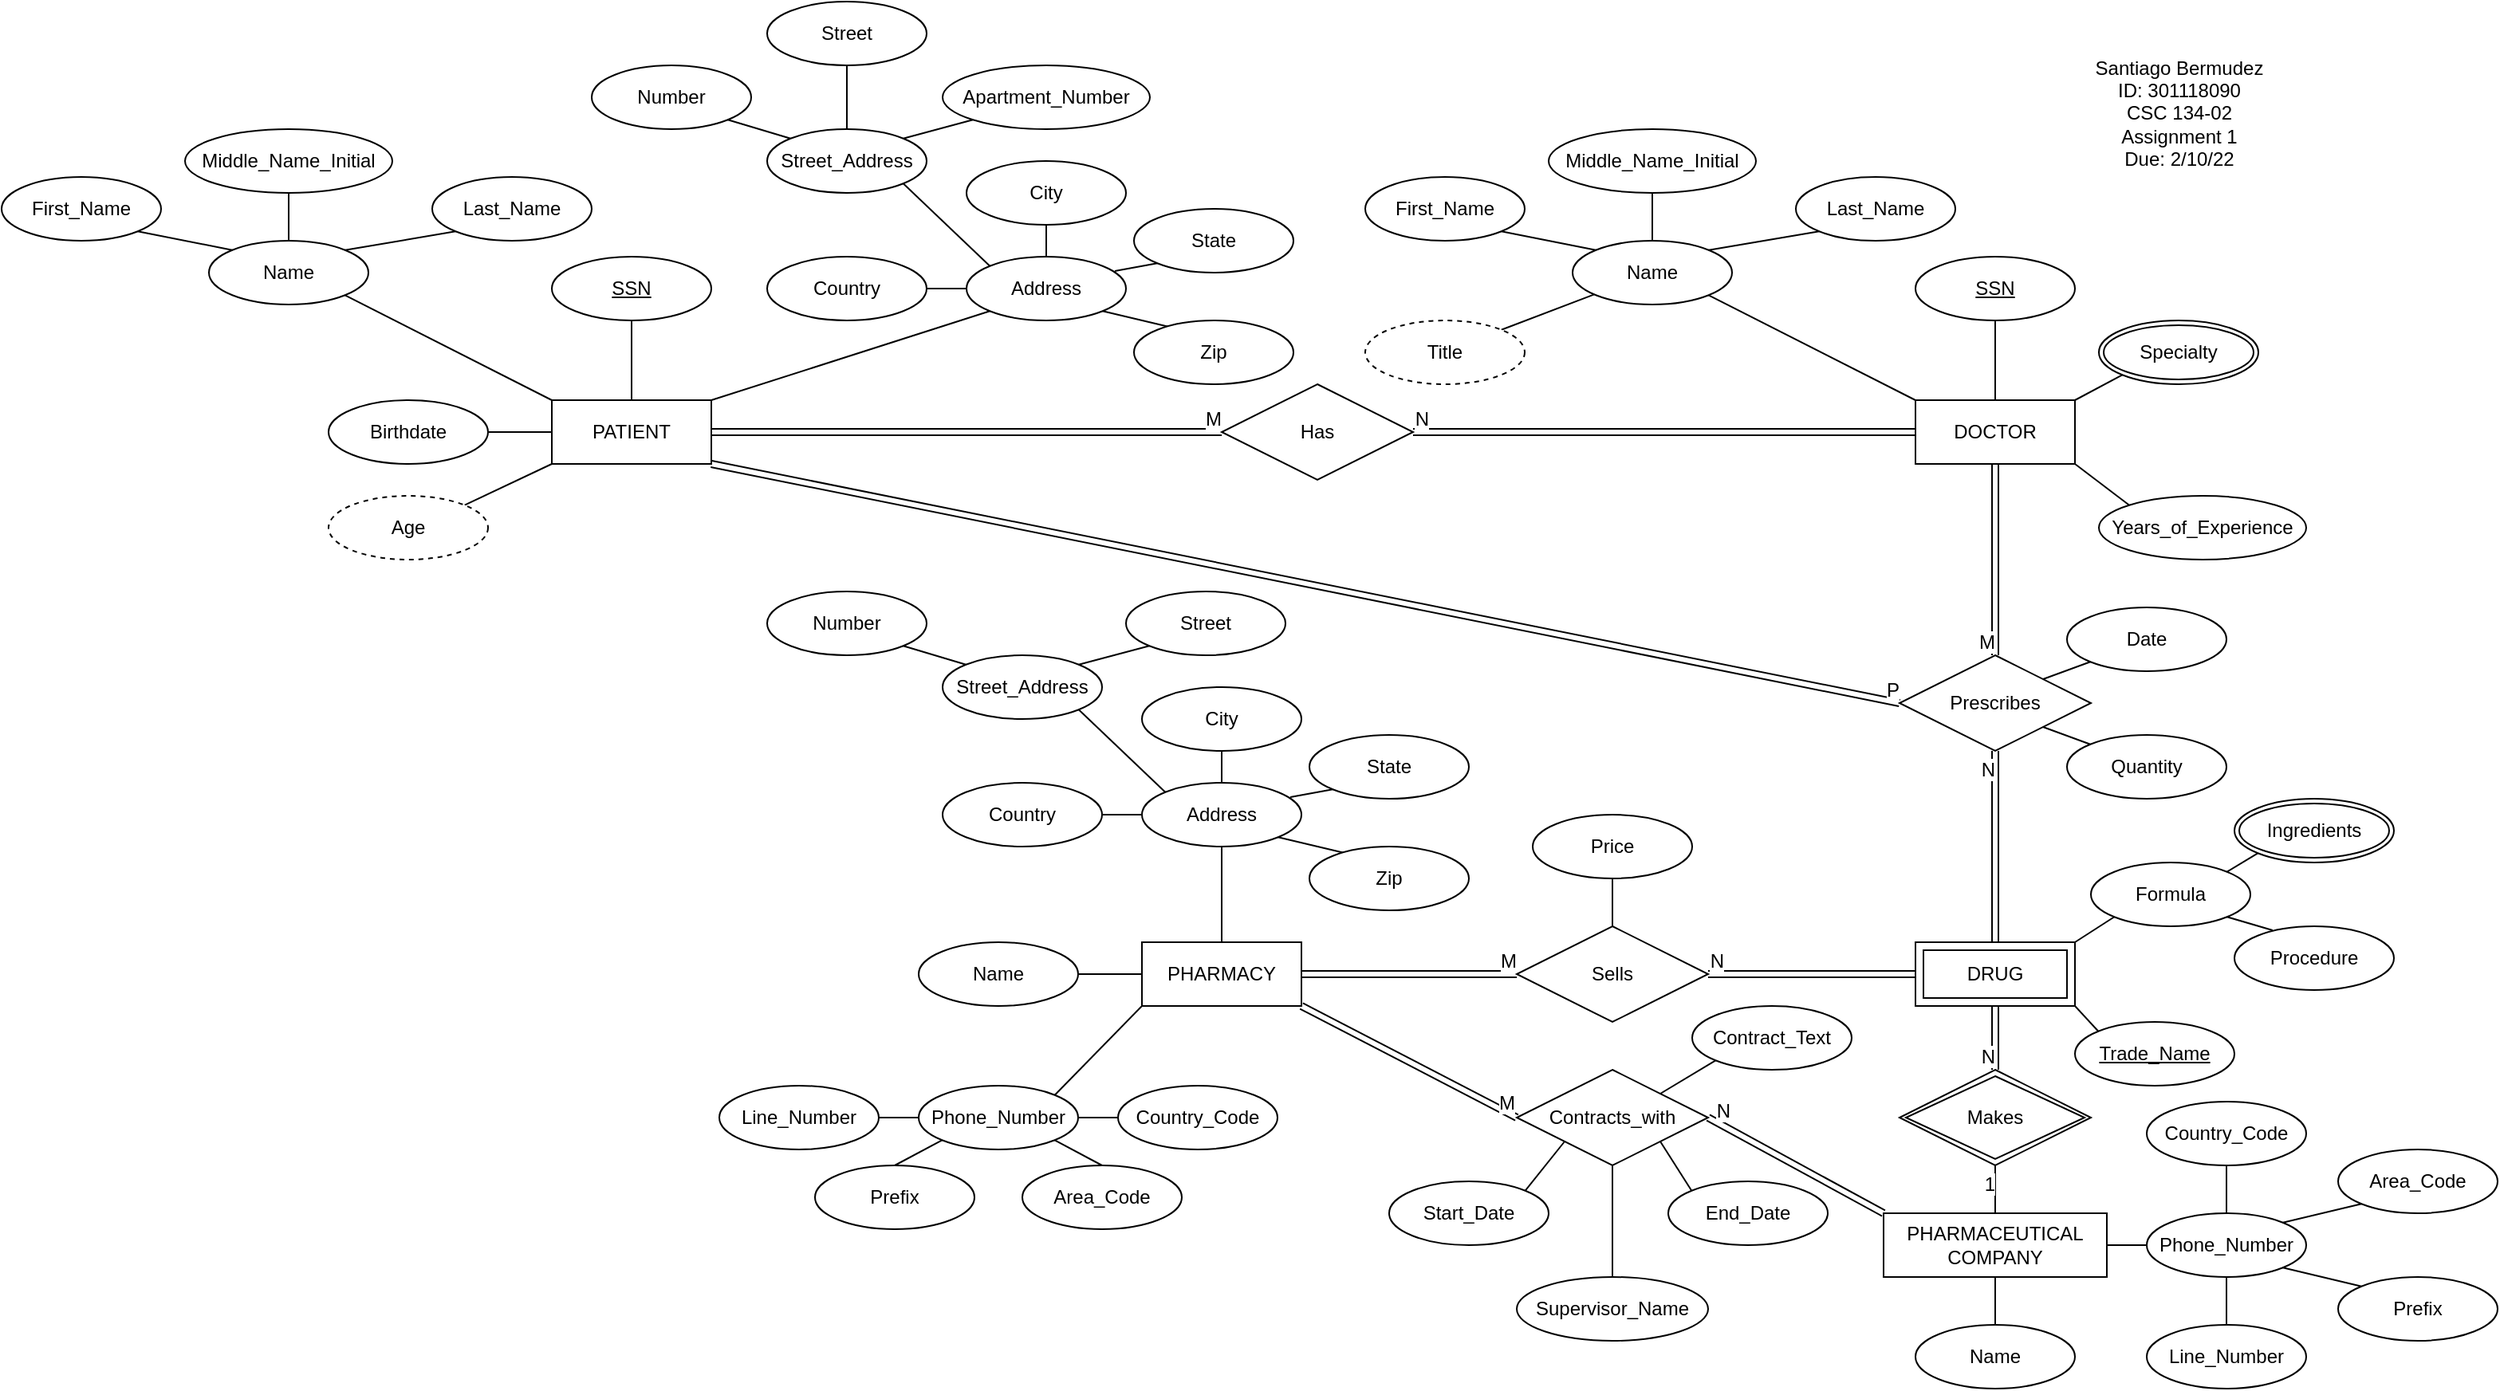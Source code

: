 <mxfile version="16.0.0" type="device"><diagram id="R2lEEEUBdFMjLlhIrx00" name="Page-1"><mxGraphModel dx="579" dy="321" grid="1" gridSize="10" guides="1" tooltips="1" connect="1" arrows="1" fold="1" page="1" pageScale="1" pageWidth="850" pageHeight="1100" math="0" shadow="0" extFonts="Permanent Marker^https://fonts.googleapis.com/css?family=Permanent+Marker"><root><mxCell id="0"/><mxCell id="1" parent="0"/><mxCell id="sitbfBD36oVrjgOF7qct-1" value="PATIENT" style="whiteSpace=wrap;html=1;align=center;" vertex="1" parent="1"><mxGeometry x="400" y="340" width="100" height="40" as="geometry"/></mxCell><mxCell id="sitbfBD36oVrjgOF7qct-33" style="edgeStyle=none;rounded=0;orthogonalLoop=1;jettySize=auto;html=1;exitX=0.5;exitY=1;exitDx=0;exitDy=0;entryX=0.5;entryY=0;entryDx=0;entryDy=0;endArrow=none;endFill=0;" edge="1" parent="1" source="sitbfBD36oVrjgOF7qct-2" target="sitbfBD36oVrjgOF7qct-1"><mxGeometry relative="1" as="geometry"/></mxCell><mxCell id="sitbfBD36oVrjgOF7qct-2" value="&lt;u&gt;SSN&lt;/u&gt;" style="ellipse;whiteSpace=wrap;html=1;align=center;" vertex="1" parent="1"><mxGeometry x="400" y="250" width="100" height="40" as="geometry"/></mxCell><mxCell id="sitbfBD36oVrjgOF7qct-34" style="edgeStyle=none;rounded=0;orthogonalLoop=1;jettySize=auto;html=1;exitX=1;exitY=1;exitDx=0;exitDy=0;entryX=0;entryY=0;entryDx=0;entryDy=0;endArrow=none;endFill=0;" edge="1" parent="1" source="sitbfBD36oVrjgOF7qct-3" target="sitbfBD36oVrjgOF7qct-1"><mxGeometry relative="1" as="geometry"/></mxCell><mxCell id="sitbfBD36oVrjgOF7qct-3" value="Name" style="ellipse;whiteSpace=wrap;html=1;align=center;labelBackgroundColor=#ffffff;" vertex="1" parent="1"><mxGeometry x="185" y="240" width="100" height="40" as="geometry"/></mxCell><mxCell id="sitbfBD36oVrjgOF7qct-12" style="rounded=0;orthogonalLoop=1;jettySize=auto;html=1;exitX=1;exitY=1;exitDx=0;exitDy=0;entryX=0;entryY=0;entryDx=0;entryDy=0;endArrow=none;endFill=0;" edge="1" parent="1" source="sitbfBD36oVrjgOF7qct-4" target="sitbfBD36oVrjgOF7qct-3"><mxGeometry relative="1" as="geometry"/></mxCell><mxCell id="sitbfBD36oVrjgOF7qct-4" value="First_Name" style="ellipse;whiteSpace=wrap;html=1;align=center;labelBackgroundColor=#ffffff;" vertex="1" parent="1"><mxGeometry x="55" y="200" width="100" height="40" as="geometry"/></mxCell><mxCell id="sitbfBD36oVrjgOF7qct-13" style="edgeStyle=none;rounded=0;orthogonalLoop=1;jettySize=auto;html=1;exitX=0.5;exitY=1;exitDx=0;exitDy=0;entryX=0.5;entryY=0;entryDx=0;entryDy=0;endArrow=none;endFill=0;" edge="1" parent="1" source="sitbfBD36oVrjgOF7qct-5" target="sitbfBD36oVrjgOF7qct-3"><mxGeometry relative="1" as="geometry"/></mxCell><mxCell id="sitbfBD36oVrjgOF7qct-5" value="Middle_Name_Initial" style="ellipse;whiteSpace=wrap;html=1;align=center;labelBackgroundColor=#ffffff;" vertex="1" parent="1"><mxGeometry x="170" y="170" width="130" height="40" as="geometry"/></mxCell><mxCell id="sitbfBD36oVrjgOF7qct-14" style="edgeStyle=none;rounded=0;orthogonalLoop=1;jettySize=auto;html=1;exitX=0;exitY=1;exitDx=0;exitDy=0;entryX=1;entryY=0;entryDx=0;entryDy=0;endArrow=none;endFill=0;" edge="1" parent="1" source="sitbfBD36oVrjgOF7qct-8" target="sitbfBD36oVrjgOF7qct-3"><mxGeometry relative="1" as="geometry"/></mxCell><mxCell id="sitbfBD36oVrjgOF7qct-8" value="Last_Name" style="ellipse;whiteSpace=wrap;html=1;align=center;labelBackgroundColor=#ffffff;" vertex="1" parent="1"><mxGeometry x="325" y="200" width="100" height="40" as="geometry"/></mxCell><mxCell id="sitbfBD36oVrjgOF7qct-28" style="edgeStyle=none;rounded=0;orthogonalLoop=1;jettySize=auto;html=1;exitX=1;exitY=1;exitDx=0;exitDy=0;entryX=0.22;entryY=0.1;entryDx=0;entryDy=0;entryPerimeter=0;endArrow=none;endFill=0;" edge="1" parent="1" source="sitbfBD36oVrjgOF7qct-9" target="sitbfBD36oVrjgOF7qct-17"><mxGeometry relative="1" as="geometry"/></mxCell><mxCell id="sitbfBD36oVrjgOF7qct-32" style="edgeStyle=none;rounded=0;orthogonalLoop=1;jettySize=auto;html=1;exitX=0;exitY=1;exitDx=0;exitDy=0;entryX=1;entryY=0;entryDx=0;entryDy=0;endArrow=none;endFill=0;" edge="1" parent="1" source="sitbfBD36oVrjgOF7qct-9" target="sitbfBD36oVrjgOF7qct-1"><mxGeometry relative="1" as="geometry"/></mxCell><mxCell id="sitbfBD36oVrjgOF7qct-9" value="Address" style="ellipse;whiteSpace=wrap;html=1;align=center;labelBackgroundColor=#ffffff;" vertex="1" parent="1"><mxGeometry x="660" y="250" width="100" height="40" as="geometry"/></mxCell><mxCell id="sitbfBD36oVrjgOF7qct-25" style="edgeStyle=none;rounded=0;orthogonalLoop=1;jettySize=auto;html=1;exitX=1;exitY=1;exitDx=0;exitDy=0;entryX=0;entryY=0;entryDx=0;entryDy=0;endArrow=none;endFill=0;" edge="1" parent="1" source="sitbfBD36oVrjgOF7qct-10" target="sitbfBD36oVrjgOF7qct-9"><mxGeometry relative="1" as="geometry"/></mxCell><mxCell id="sitbfBD36oVrjgOF7qct-10" value="Street_Address" style="ellipse;whiteSpace=wrap;html=1;align=center;labelBackgroundColor=#ffffff;" vertex="1" parent="1"><mxGeometry x="535" y="170" width="100" height="40" as="geometry"/></mxCell><mxCell id="sitbfBD36oVrjgOF7qct-26" style="edgeStyle=none;rounded=0;orthogonalLoop=1;jettySize=auto;html=1;exitX=0.5;exitY=1;exitDx=0;exitDy=0;entryX=0.5;entryY=0;entryDx=0;entryDy=0;endArrow=none;endFill=0;" edge="1" parent="1" source="sitbfBD36oVrjgOF7qct-15" target="sitbfBD36oVrjgOF7qct-9"><mxGeometry relative="1" as="geometry"/></mxCell><mxCell id="sitbfBD36oVrjgOF7qct-15" value="City" style="ellipse;whiteSpace=wrap;html=1;align=center;labelBackgroundColor=#ffffff;" vertex="1" parent="1"><mxGeometry x="660" y="190" width="100" height="40" as="geometry"/></mxCell><mxCell id="sitbfBD36oVrjgOF7qct-27" style="edgeStyle=none;rounded=0;orthogonalLoop=1;jettySize=auto;html=1;exitX=0;exitY=1;exitDx=0;exitDy=0;entryX=0.93;entryY=0.225;entryDx=0;entryDy=0;entryPerimeter=0;endArrow=none;endFill=0;" edge="1" parent="1" source="sitbfBD36oVrjgOF7qct-16" target="sitbfBD36oVrjgOF7qct-9"><mxGeometry relative="1" as="geometry"/></mxCell><mxCell id="sitbfBD36oVrjgOF7qct-16" value="State" style="ellipse;whiteSpace=wrap;html=1;align=center;labelBackgroundColor=#ffffff;" vertex="1" parent="1"><mxGeometry x="765" y="220" width="100" height="40" as="geometry"/></mxCell><mxCell id="sitbfBD36oVrjgOF7qct-17" value="Zip" style="ellipse;whiteSpace=wrap;html=1;align=center;labelBackgroundColor=#ffffff;" vertex="1" parent="1"><mxGeometry x="765" y="290" width="100" height="40" as="geometry"/></mxCell><mxCell id="sitbfBD36oVrjgOF7qct-29" style="edgeStyle=none;rounded=0;orthogonalLoop=1;jettySize=auto;html=1;exitX=1;exitY=0.5;exitDx=0;exitDy=0;entryX=0;entryY=0.5;entryDx=0;entryDy=0;endArrow=none;endFill=0;" edge="1" parent="1" source="sitbfBD36oVrjgOF7qct-18" target="sitbfBD36oVrjgOF7qct-9"><mxGeometry relative="1" as="geometry"/></mxCell><mxCell id="sitbfBD36oVrjgOF7qct-18" value="Country" style="ellipse;whiteSpace=wrap;html=1;align=center;labelBackgroundColor=#ffffff;" vertex="1" parent="1"><mxGeometry x="535" y="250" width="100" height="40" as="geometry"/></mxCell><mxCell id="sitbfBD36oVrjgOF7qct-23" style="edgeStyle=none;rounded=0;orthogonalLoop=1;jettySize=auto;html=1;exitX=1;exitY=1;exitDx=0;exitDy=0;entryX=0;entryY=0;entryDx=0;entryDy=0;endArrow=none;endFill=0;" edge="1" parent="1" source="sitbfBD36oVrjgOF7qct-19" target="sitbfBD36oVrjgOF7qct-10"><mxGeometry relative="1" as="geometry"/></mxCell><mxCell id="sitbfBD36oVrjgOF7qct-19" value="Number" style="ellipse;whiteSpace=wrap;html=1;align=center;labelBackgroundColor=#ffffff;" vertex="1" parent="1"><mxGeometry x="425" y="130" width="100" height="40" as="geometry"/></mxCell><mxCell id="sitbfBD36oVrjgOF7qct-22" style="edgeStyle=none;rounded=0;orthogonalLoop=1;jettySize=auto;html=1;exitX=0.5;exitY=1;exitDx=0;exitDy=0;entryX=0.5;entryY=0;entryDx=0;entryDy=0;endArrow=none;endFill=0;" edge="1" parent="1" source="sitbfBD36oVrjgOF7qct-20" target="sitbfBD36oVrjgOF7qct-10"><mxGeometry relative="1" as="geometry"/></mxCell><mxCell id="sitbfBD36oVrjgOF7qct-20" value="Street" style="ellipse;whiteSpace=wrap;html=1;align=center;labelBackgroundColor=#ffffff;" vertex="1" parent="1"><mxGeometry x="535" y="90" width="100" height="40" as="geometry"/></mxCell><mxCell id="sitbfBD36oVrjgOF7qct-24" style="edgeStyle=none;rounded=0;orthogonalLoop=1;jettySize=auto;html=1;exitX=0;exitY=1;exitDx=0;exitDy=0;entryX=1;entryY=0;entryDx=0;entryDy=0;endArrow=none;endFill=0;" edge="1" parent="1" source="sitbfBD36oVrjgOF7qct-21" target="sitbfBD36oVrjgOF7qct-10"><mxGeometry relative="1" as="geometry"/></mxCell><mxCell id="sitbfBD36oVrjgOF7qct-21" value="Apartment_Number" style="ellipse;whiteSpace=wrap;html=1;align=center;labelBackgroundColor=#ffffff;" vertex="1" parent="1"><mxGeometry x="645" y="130" width="130" height="40" as="geometry"/></mxCell><mxCell id="sitbfBD36oVrjgOF7qct-35" style="edgeStyle=none;rounded=0;orthogonalLoop=1;jettySize=auto;html=1;exitX=1;exitY=0.5;exitDx=0;exitDy=0;entryX=0;entryY=0.5;entryDx=0;entryDy=0;endArrow=none;endFill=0;" edge="1" parent="1" source="sitbfBD36oVrjgOF7qct-30" target="sitbfBD36oVrjgOF7qct-1"><mxGeometry relative="1" as="geometry"/></mxCell><mxCell id="sitbfBD36oVrjgOF7qct-30" value="Birthdate" style="ellipse;whiteSpace=wrap;html=1;align=center;labelBackgroundColor=#ffffff;" vertex="1" parent="1"><mxGeometry x="260" y="340" width="100" height="40" as="geometry"/></mxCell><mxCell id="sitbfBD36oVrjgOF7qct-36" style="edgeStyle=none;rounded=0;orthogonalLoop=1;jettySize=auto;html=1;exitX=1;exitY=0;exitDx=0;exitDy=0;entryX=0;entryY=1;entryDx=0;entryDy=0;endArrow=none;endFill=0;" edge="1" parent="1" source="sitbfBD36oVrjgOF7qct-31" target="sitbfBD36oVrjgOF7qct-1"><mxGeometry relative="1" as="geometry"/></mxCell><mxCell id="sitbfBD36oVrjgOF7qct-31" value="Age" style="ellipse;whiteSpace=wrap;html=1;align=center;dashed=1;labelBackgroundColor=#ffffff;" vertex="1" parent="1"><mxGeometry x="260" y="400" width="100" height="40" as="geometry"/></mxCell><mxCell id="sitbfBD36oVrjgOF7qct-163" style="edgeStyle=none;rounded=0;orthogonalLoop=1;jettySize=auto;html=1;exitX=1;exitY=1;exitDx=0;exitDy=0;entryX=0;entryY=0;entryDx=0;entryDy=0;endArrow=none;endFill=0;" edge="1" parent="1" source="sitbfBD36oVrjgOF7qct-47" target="sitbfBD36oVrjgOF7qct-67"><mxGeometry relative="1" as="geometry"/></mxCell><mxCell id="sitbfBD36oVrjgOF7qct-47" value="DOCTOR" style="whiteSpace=wrap;html=1;align=center;" vertex="1" parent="1"><mxGeometry x="1255" y="340" width="100" height="40" as="geometry"/></mxCell><mxCell id="sitbfBD36oVrjgOF7qct-48" style="edgeStyle=none;rounded=0;orthogonalLoop=1;jettySize=auto;html=1;exitX=0.5;exitY=1;exitDx=0;exitDy=0;entryX=0.5;entryY=0;entryDx=0;entryDy=0;endArrow=none;endFill=0;" edge="1" parent="1" source="sitbfBD36oVrjgOF7qct-49" target="sitbfBD36oVrjgOF7qct-47"><mxGeometry relative="1" as="geometry"/></mxCell><mxCell id="sitbfBD36oVrjgOF7qct-49" value="&lt;u&gt;SSN&lt;/u&gt;" style="ellipse;whiteSpace=wrap;html=1;align=center;" vertex="1" parent="1"><mxGeometry x="1255" y="250" width="100" height="40" as="geometry"/></mxCell><mxCell id="sitbfBD36oVrjgOF7qct-50" style="edgeStyle=none;rounded=0;orthogonalLoop=1;jettySize=auto;html=1;exitX=1;exitY=1;exitDx=0;exitDy=0;entryX=0;entryY=0;entryDx=0;entryDy=0;endArrow=none;endFill=0;" edge="1" parent="1" source="sitbfBD36oVrjgOF7qct-51" target="sitbfBD36oVrjgOF7qct-47"><mxGeometry relative="1" as="geometry"/></mxCell><mxCell id="sitbfBD36oVrjgOF7qct-51" value="Name" style="ellipse;whiteSpace=wrap;html=1;align=center;labelBackgroundColor=#ffffff;" vertex="1" parent="1"><mxGeometry x="1040" y="240" width="100" height="40" as="geometry"/></mxCell><mxCell id="sitbfBD36oVrjgOF7qct-52" style="rounded=0;orthogonalLoop=1;jettySize=auto;html=1;exitX=1;exitY=1;exitDx=0;exitDy=0;entryX=0;entryY=0;entryDx=0;entryDy=0;endArrow=none;endFill=0;" edge="1" parent="1" source="sitbfBD36oVrjgOF7qct-53" target="sitbfBD36oVrjgOF7qct-51"><mxGeometry relative="1" as="geometry"/></mxCell><mxCell id="sitbfBD36oVrjgOF7qct-53" value="First_Name" style="ellipse;whiteSpace=wrap;html=1;align=center;labelBackgroundColor=#ffffff;" vertex="1" parent="1"><mxGeometry x="910" y="200" width="100" height="40" as="geometry"/></mxCell><mxCell id="sitbfBD36oVrjgOF7qct-54" style="edgeStyle=none;rounded=0;orthogonalLoop=1;jettySize=auto;html=1;exitX=0.5;exitY=1;exitDx=0;exitDy=0;entryX=0.5;entryY=0;entryDx=0;entryDy=0;endArrow=none;endFill=0;" edge="1" parent="1" source="sitbfBD36oVrjgOF7qct-55" target="sitbfBD36oVrjgOF7qct-51"><mxGeometry relative="1" as="geometry"/></mxCell><mxCell id="sitbfBD36oVrjgOF7qct-55" value="Middle_Name_Initial" style="ellipse;whiteSpace=wrap;html=1;align=center;labelBackgroundColor=#ffffff;" vertex="1" parent="1"><mxGeometry x="1025" y="170" width="130" height="40" as="geometry"/></mxCell><mxCell id="sitbfBD36oVrjgOF7qct-56" style="edgeStyle=none;rounded=0;orthogonalLoop=1;jettySize=auto;html=1;exitX=0;exitY=1;exitDx=0;exitDy=0;entryX=1;entryY=0;entryDx=0;entryDy=0;endArrow=none;endFill=0;" edge="1" parent="1" source="sitbfBD36oVrjgOF7qct-57" target="sitbfBD36oVrjgOF7qct-51"><mxGeometry relative="1" as="geometry"/></mxCell><mxCell id="sitbfBD36oVrjgOF7qct-57" value="Last_Name" style="ellipse;whiteSpace=wrap;html=1;align=center;labelBackgroundColor=#ffffff;" vertex="1" parent="1"><mxGeometry x="1180" y="200" width="100" height="40" as="geometry"/></mxCell><mxCell id="sitbfBD36oVrjgOF7qct-64" style="edgeStyle=none;rounded=0;orthogonalLoop=1;jettySize=auto;html=1;exitX=1;exitY=0;exitDx=0;exitDy=0;endArrow=none;endFill=0;" edge="1" parent="1" source="sitbfBD36oVrjgOF7qct-62" target="sitbfBD36oVrjgOF7qct-51"><mxGeometry relative="1" as="geometry"/></mxCell><mxCell id="sitbfBD36oVrjgOF7qct-62" value="Title" style="ellipse;whiteSpace=wrap;html=1;align=center;dashed=1;labelBackgroundColor=#ffffff;" vertex="1" parent="1"><mxGeometry x="910" y="290" width="100" height="40" as="geometry"/></mxCell><mxCell id="sitbfBD36oVrjgOF7qct-67" value="Years_of_Experience" style="ellipse;whiteSpace=wrap;html=1;align=center;labelBackgroundColor=#ffffff;" vertex="1" parent="1"><mxGeometry x="1370" y="400" width="130" height="40" as="geometry"/></mxCell><mxCell id="sitbfBD36oVrjgOF7qct-70" style="edgeStyle=none;rounded=0;orthogonalLoop=1;jettySize=auto;html=1;exitX=0;exitY=1;exitDx=0;exitDy=0;entryX=1;entryY=0;entryDx=0;entryDy=0;endArrow=none;endFill=0;" edge="1" parent="1" source="sitbfBD36oVrjgOF7qct-69" target="sitbfBD36oVrjgOF7qct-47"><mxGeometry relative="1" as="geometry"/></mxCell><mxCell id="sitbfBD36oVrjgOF7qct-69" value="Specialty" style="ellipse;shape=doubleEllipse;margin=3;whiteSpace=wrap;html=1;align=center;labelBackgroundColor=#ffffff;" vertex="1" parent="1"><mxGeometry x="1370" y="290" width="100" height="40" as="geometry"/></mxCell><mxCell id="sitbfBD36oVrjgOF7qct-83" style="edgeStyle=none;rounded=0;orthogonalLoop=1;jettySize=auto;html=1;exitX=1;exitY=0.5;exitDx=0;exitDy=0;entryX=0;entryY=0.5;entryDx=0;entryDy=0;endArrow=none;endFill=0;" edge="1" parent="1" source="sitbfBD36oVrjgOF7qct-71" target="sitbfBD36oVrjgOF7qct-74"><mxGeometry relative="1" as="geometry"/></mxCell><mxCell id="sitbfBD36oVrjgOF7qct-84" style="edgeStyle=none;rounded=0;orthogonalLoop=1;jettySize=auto;html=1;exitX=0.5;exitY=1;exitDx=0;exitDy=0;entryX=0.5;entryY=0;entryDx=0;entryDy=0;endArrow=none;endFill=0;" edge="1" parent="1" source="sitbfBD36oVrjgOF7qct-71" target="sitbfBD36oVrjgOF7qct-73"><mxGeometry relative="1" as="geometry"/></mxCell><mxCell id="sitbfBD36oVrjgOF7qct-71" value="PHARMACEUTICAL COMPANY" style="whiteSpace=wrap;html=1;align=center;labelBackgroundColor=#ffffff;" vertex="1" parent="1"><mxGeometry x="1235" y="850" width="140" height="40" as="geometry"/></mxCell><mxCell id="sitbfBD36oVrjgOF7qct-73" value="Name" style="ellipse;whiteSpace=wrap;html=1;align=center;labelBackgroundColor=#ffffff;" vertex="1" parent="1"><mxGeometry x="1255" y="920" width="100" height="40" as="geometry"/></mxCell><mxCell id="sitbfBD36oVrjgOF7qct-74" value="Phone_Number" style="ellipse;whiteSpace=wrap;html=1;align=center;labelBackgroundColor=#ffffff;" vertex="1" parent="1"><mxGeometry x="1400" y="850" width="100" height="40" as="geometry"/></mxCell><mxCell id="sitbfBD36oVrjgOF7qct-79" style="edgeStyle=none;rounded=0;orthogonalLoop=1;jettySize=auto;html=1;exitX=0.5;exitY=1;exitDx=0;exitDy=0;entryX=0.5;entryY=0;entryDx=0;entryDy=0;endArrow=none;endFill=0;" edge="1" parent="1" source="sitbfBD36oVrjgOF7qct-75" target="sitbfBD36oVrjgOF7qct-74"><mxGeometry relative="1" as="geometry"/></mxCell><mxCell id="sitbfBD36oVrjgOF7qct-75" value="Country_Code" style="ellipse;whiteSpace=wrap;html=1;align=center;labelBackgroundColor=#ffffff;" vertex="1" parent="1"><mxGeometry x="1400" y="780" width="100" height="40" as="geometry"/></mxCell><mxCell id="sitbfBD36oVrjgOF7qct-80" style="edgeStyle=none;rounded=0;orthogonalLoop=1;jettySize=auto;html=1;exitX=0;exitY=1;exitDx=0;exitDy=0;entryX=1;entryY=0;entryDx=0;entryDy=0;endArrow=none;endFill=0;" edge="1" parent="1" source="sitbfBD36oVrjgOF7qct-76" target="sitbfBD36oVrjgOF7qct-74"><mxGeometry relative="1" as="geometry"/></mxCell><mxCell id="sitbfBD36oVrjgOF7qct-76" value="Area_Code" style="ellipse;whiteSpace=wrap;html=1;align=center;labelBackgroundColor=#ffffff;" vertex="1" parent="1"><mxGeometry x="1520" y="810" width="100" height="40" as="geometry"/></mxCell><mxCell id="sitbfBD36oVrjgOF7qct-81" style="edgeStyle=none;rounded=0;orthogonalLoop=1;jettySize=auto;html=1;exitX=0;exitY=0;exitDx=0;exitDy=0;entryX=1;entryY=1;entryDx=0;entryDy=0;endArrow=none;endFill=0;" edge="1" parent="1" source="sitbfBD36oVrjgOF7qct-77" target="sitbfBD36oVrjgOF7qct-74"><mxGeometry relative="1" as="geometry"/></mxCell><mxCell id="sitbfBD36oVrjgOF7qct-77" value="Prefix" style="ellipse;whiteSpace=wrap;html=1;align=center;labelBackgroundColor=#ffffff;" vertex="1" parent="1"><mxGeometry x="1520" y="890" width="100" height="40" as="geometry"/></mxCell><mxCell id="sitbfBD36oVrjgOF7qct-82" style="edgeStyle=none;rounded=0;orthogonalLoop=1;jettySize=auto;html=1;exitX=0.5;exitY=0;exitDx=0;exitDy=0;entryX=0.5;entryY=1;entryDx=0;entryDy=0;endArrow=none;endFill=0;" edge="1" parent="1" source="sitbfBD36oVrjgOF7qct-78" target="sitbfBD36oVrjgOF7qct-74"><mxGeometry relative="1" as="geometry"/></mxCell><mxCell id="sitbfBD36oVrjgOF7qct-78" value="Line_Number" style="ellipse;whiteSpace=wrap;html=1;align=center;labelBackgroundColor=#ffffff;" vertex="1" parent="1"><mxGeometry x="1400" y="920" width="100" height="40" as="geometry"/></mxCell><mxCell id="sitbfBD36oVrjgOF7qct-86" value="&lt;u&gt;Trade_Name&lt;/u&gt;" style="ellipse;whiteSpace=wrap;html=1;align=center;labelBackgroundColor=#ffffff;" vertex="1" parent="1"><mxGeometry x="1355" y="730" width="100" height="40" as="geometry"/></mxCell><mxCell id="sitbfBD36oVrjgOF7qct-93" style="edgeStyle=none;rounded=0;orthogonalLoop=1;jettySize=auto;html=1;exitX=1;exitY=1;exitDx=0;exitDy=0;entryX=0.239;entryY=0.062;entryDx=0;entryDy=0;entryPerimeter=0;endArrow=none;endFill=0;" edge="1" parent="1" source="sitbfBD36oVrjgOF7qct-87" target="sitbfBD36oVrjgOF7qct-92"><mxGeometry relative="1" as="geometry"/></mxCell><mxCell id="sitbfBD36oVrjgOF7qct-95" style="edgeStyle=none;rounded=0;orthogonalLoop=1;jettySize=auto;html=1;exitX=0;exitY=1;exitDx=0;exitDy=0;entryX=1;entryY=0;entryDx=0;entryDy=0;endArrow=none;endFill=0;" edge="1" parent="1" source="sitbfBD36oVrjgOF7qct-87" target="sitbfBD36oVrjgOF7qct-94"><mxGeometry relative="1" as="geometry"/></mxCell><mxCell id="sitbfBD36oVrjgOF7qct-87" value="Formula" style="ellipse;whiteSpace=wrap;html=1;align=center;labelBackgroundColor=#ffffff;" vertex="1" parent="1"><mxGeometry x="1365" y="630" width="100" height="40" as="geometry"/></mxCell><mxCell id="sitbfBD36oVrjgOF7qct-90" style="edgeStyle=none;rounded=0;orthogonalLoop=1;jettySize=auto;html=1;exitX=0;exitY=1;exitDx=0;exitDy=0;entryX=1;entryY=0;entryDx=0;entryDy=0;endArrow=none;endFill=0;" edge="1" parent="1" source="sitbfBD36oVrjgOF7qct-88" target="sitbfBD36oVrjgOF7qct-87"><mxGeometry relative="1" as="geometry"/></mxCell><mxCell id="sitbfBD36oVrjgOF7qct-88" value="Ingredients" style="ellipse;shape=doubleEllipse;margin=3;whiteSpace=wrap;html=1;align=center;labelBackgroundColor=#ffffff;" vertex="1" parent="1"><mxGeometry x="1455" y="590" width="100" height="40" as="geometry"/></mxCell><mxCell id="sitbfBD36oVrjgOF7qct-92" value="Procedure" style="ellipse;whiteSpace=wrap;html=1;align=center;labelBackgroundColor=#ffffff;" vertex="1" parent="1"><mxGeometry x="1455" y="670" width="100" height="40" as="geometry"/></mxCell><mxCell id="sitbfBD36oVrjgOF7qct-164" style="edgeStyle=none;rounded=0;orthogonalLoop=1;jettySize=auto;html=1;exitX=1;exitY=1;exitDx=0;exitDy=0;entryX=0;entryY=0;entryDx=0;entryDy=0;endArrow=none;endFill=0;" edge="1" parent="1" source="sitbfBD36oVrjgOF7qct-94" target="sitbfBD36oVrjgOF7qct-86"><mxGeometry relative="1" as="geometry"/></mxCell><mxCell id="sitbfBD36oVrjgOF7qct-94" value="DRUG" style="shape=ext;margin=3;double=1;whiteSpace=wrap;html=1;align=center;labelBackgroundColor=#ffffff;" vertex="1" parent="1"><mxGeometry x="1255" y="680" width="100" height="40" as="geometry"/></mxCell><mxCell id="sitbfBD36oVrjgOF7qct-97" value="Makes" style="shape=rhombus;double=1;perimeter=rhombusPerimeter;whiteSpace=wrap;html=1;align=center;labelBackgroundColor=#ffffff;" vertex="1" parent="1"><mxGeometry x="1245" y="760" width="120" height="60" as="geometry"/></mxCell><mxCell id="sitbfBD36oVrjgOF7qct-99" value="" style="shape=link;html=1;rounded=0;endArrow=none;endFill=0;entryX=0.5;entryY=0;entryDx=0;entryDy=0;exitX=0.5;exitY=1;exitDx=0;exitDy=0;" edge="1" parent="1" source="sitbfBD36oVrjgOF7qct-94" target="sitbfBD36oVrjgOF7qct-97"><mxGeometry relative="1" as="geometry"><mxPoint x="1015" y="780" as="sourcePoint"/><mxPoint x="1175" y="780" as="targetPoint"/></mxGeometry></mxCell><mxCell id="sitbfBD36oVrjgOF7qct-100" value="N" style="resizable=0;html=1;align=right;verticalAlign=bottom;labelBackgroundColor=#ffffff;" connectable="0" vertex="1" parent="sitbfBD36oVrjgOF7qct-99"><mxGeometry x="1" relative="1" as="geometry"/></mxCell><mxCell id="sitbfBD36oVrjgOF7qct-103" value="" style="endArrow=none;html=1;rounded=0;entryX=0.5;entryY=1;entryDx=0;entryDy=0;align=left;exitX=0.5;exitY=0;exitDx=0;exitDy=0;verticalAlign=top;" edge="1" parent="1" source="sitbfBD36oVrjgOF7qct-71" target="sitbfBD36oVrjgOF7qct-97"><mxGeometry relative="1" as="geometry"><mxPoint x="1305" y="840" as="sourcePoint"/><mxPoint x="1315" y="840" as="targetPoint"/></mxGeometry></mxCell><mxCell id="sitbfBD36oVrjgOF7qct-104" value="1" style="resizable=0;html=1;align=right;verticalAlign=bottom;labelBackgroundColor=#ffffff;" connectable="0" vertex="1" parent="sitbfBD36oVrjgOF7qct-103"><mxGeometry x="1" relative="1" as="geometry"><mxPoint y="20" as="offset"/></mxGeometry></mxCell><mxCell id="sitbfBD36oVrjgOF7qct-185" style="edgeStyle=none;rounded=0;orthogonalLoop=1;jettySize=auto;html=1;exitX=0;exitY=1;exitDx=0;exitDy=0;entryX=1;entryY=0;entryDx=0;entryDy=0;endArrow=none;endFill=0;" edge="1" parent="1" source="sitbfBD36oVrjgOF7qct-108" target="sitbfBD36oVrjgOF7qct-130"><mxGeometry relative="1" as="geometry"/></mxCell><mxCell id="sitbfBD36oVrjgOF7qct-108" value="PHARMACY" style="whiteSpace=wrap;html=1;align=center;labelBackgroundColor=#ffffff;" vertex="1" parent="1"><mxGeometry x="770" y="680" width="100" height="40" as="geometry"/></mxCell><mxCell id="sitbfBD36oVrjgOF7qct-140" style="edgeStyle=none;rounded=0;orthogonalLoop=1;jettySize=auto;html=1;exitX=1;exitY=0.5;exitDx=0;exitDy=0;entryX=0;entryY=0.5;entryDx=0;entryDy=0;endArrow=none;endFill=0;" edge="1" parent="1" source="sitbfBD36oVrjgOF7qct-109" target="sitbfBD36oVrjgOF7qct-108"><mxGeometry relative="1" as="geometry"/></mxCell><mxCell id="sitbfBD36oVrjgOF7qct-109" value="Name" style="ellipse;whiteSpace=wrap;html=1;align=center;labelBackgroundColor=#ffffff;" vertex="1" parent="1"><mxGeometry x="630" y="680" width="100" height="40" as="geometry"/></mxCell><mxCell id="sitbfBD36oVrjgOF7qct-111" style="edgeStyle=none;rounded=0;orthogonalLoop=1;jettySize=auto;html=1;exitX=1;exitY=1;exitDx=0;exitDy=0;entryX=0.22;entryY=0.1;entryDx=0;entryDy=0;entryPerimeter=0;endArrow=none;endFill=0;" edge="1" parent="1" source="sitbfBD36oVrjgOF7qct-113" target="sitbfBD36oVrjgOF7qct-120"><mxGeometry relative="1" as="geometry"/></mxCell><mxCell id="sitbfBD36oVrjgOF7qct-157" style="edgeStyle=none;rounded=0;orthogonalLoop=1;jettySize=auto;html=1;exitX=0.5;exitY=1;exitDx=0;exitDy=0;endArrow=none;endFill=0;" edge="1" parent="1" source="sitbfBD36oVrjgOF7qct-113" target="sitbfBD36oVrjgOF7qct-108"><mxGeometry relative="1" as="geometry"/></mxCell><mxCell id="sitbfBD36oVrjgOF7qct-113" value="Address" style="ellipse;whiteSpace=wrap;html=1;align=center;labelBackgroundColor=#ffffff;" vertex="1" parent="1"><mxGeometry x="770" y="580" width="100" height="40" as="geometry"/></mxCell><mxCell id="sitbfBD36oVrjgOF7qct-114" style="edgeStyle=none;rounded=0;orthogonalLoop=1;jettySize=auto;html=1;exitX=1;exitY=1;exitDx=0;exitDy=0;entryX=0;entryY=0;entryDx=0;entryDy=0;endArrow=none;endFill=0;" edge="1" parent="1" source="sitbfBD36oVrjgOF7qct-115" target="sitbfBD36oVrjgOF7qct-113"><mxGeometry relative="1" as="geometry"/></mxCell><mxCell id="sitbfBD36oVrjgOF7qct-115" value="Street_Address" style="ellipse;whiteSpace=wrap;html=1;align=center;labelBackgroundColor=#ffffff;" vertex="1" parent="1"><mxGeometry x="645" y="500" width="100" height="40" as="geometry"/></mxCell><mxCell id="sitbfBD36oVrjgOF7qct-116" style="edgeStyle=none;rounded=0;orthogonalLoop=1;jettySize=auto;html=1;exitX=0.5;exitY=1;exitDx=0;exitDy=0;entryX=0.5;entryY=0;entryDx=0;entryDy=0;endArrow=none;endFill=0;" edge="1" parent="1" source="sitbfBD36oVrjgOF7qct-117" target="sitbfBD36oVrjgOF7qct-113"><mxGeometry relative="1" as="geometry"/></mxCell><mxCell id="sitbfBD36oVrjgOF7qct-117" value="City" style="ellipse;whiteSpace=wrap;html=1;align=center;labelBackgroundColor=#ffffff;" vertex="1" parent="1"><mxGeometry x="770" y="520" width="100" height="40" as="geometry"/></mxCell><mxCell id="sitbfBD36oVrjgOF7qct-118" style="edgeStyle=none;rounded=0;orthogonalLoop=1;jettySize=auto;html=1;exitX=0;exitY=1;exitDx=0;exitDy=0;entryX=0.93;entryY=0.225;entryDx=0;entryDy=0;entryPerimeter=0;endArrow=none;endFill=0;" edge="1" parent="1" source="sitbfBD36oVrjgOF7qct-119" target="sitbfBD36oVrjgOF7qct-113"><mxGeometry relative="1" as="geometry"/></mxCell><mxCell id="sitbfBD36oVrjgOF7qct-119" value="State" style="ellipse;whiteSpace=wrap;html=1;align=center;labelBackgroundColor=#ffffff;" vertex="1" parent="1"><mxGeometry x="875" y="550" width="100" height="40" as="geometry"/></mxCell><mxCell id="sitbfBD36oVrjgOF7qct-120" value="Zip" style="ellipse;whiteSpace=wrap;html=1;align=center;labelBackgroundColor=#ffffff;" vertex="1" parent="1"><mxGeometry x="875" y="620" width="100" height="40" as="geometry"/></mxCell><mxCell id="sitbfBD36oVrjgOF7qct-121" style="edgeStyle=none;rounded=0;orthogonalLoop=1;jettySize=auto;html=1;exitX=1;exitY=0.5;exitDx=0;exitDy=0;entryX=0;entryY=0.5;entryDx=0;entryDy=0;endArrow=none;endFill=0;" edge="1" parent="1" source="sitbfBD36oVrjgOF7qct-122" target="sitbfBD36oVrjgOF7qct-113"><mxGeometry relative="1" as="geometry"/></mxCell><mxCell id="sitbfBD36oVrjgOF7qct-122" value="Country" style="ellipse;whiteSpace=wrap;html=1;align=center;labelBackgroundColor=#ffffff;" vertex="1" parent="1"><mxGeometry x="645" y="580" width="100" height="40" as="geometry"/></mxCell><mxCell id="sitbfBD36oVrjgOF7qct-123" style="edgeStyle=none;rounded=0;orthogonalLoop=1;jettySize=auto;html=1;exitX=1;exitY=1;exitDx=0;exitDy=0;entryX=0;entryY=0;entryDx=0;entryDy=0;endArrow=none;endFill=0;" edge="1" parent="1" source="sitbfBD36oVrjgOF7qct-124" target="sitbfBD36oVrjgOF7qct-115"><mxGeometry relative="1" as="geometry"/></mxCell><mxCell id="sitbfBD36oVrjgOF7qct-124" value="Number" style="ellipse;whiteSpace=wrap;html=1;align=center;labelBackgroundColor=#ffffff;" vertex="1" parent="1"><mxGeometry x="535" y="460" width="100" height="40" as="geometry"/></mxCell><mxCell id="sitbfBD36oVrjgOF7qct-129" style="edgeStyle=none;rounded=0;orthogonalLoop=1;jettySize=auto;html=1;exitX=0;exitY=1;exitDx=0;exitDy=0;entryX=1;entryY=0;entryDx=0;entryDy=0;endArrow=none;endFill=0;" edge="1" parent="1" source="sitbfBD36oVrjgOF7qct-126" target="sitbfBD36oVrjgOF7qct-115"><mxGeometry relative="1" as="geometry"/></mxCell><mxCell id="sitbfBD36oVrjgOF7qct-126" value="Street" style="ellipse;whiteSpace=wrap;html=1;align=center;labelBackgroundColor=#ffffff;" vertex="1" parent="1"><mxGeometry x="760" y="460" width="100" height="40" as="geometry"/></mxCell><mxCell id="sitbfBD36oVrjgOF7qct-152" style="edgeStyle=none;rounded=0;orthogonalLoop=1;jettySize=auto;html=1;exitX=1;exitY=1;exitDx=0;exitDy=0;entryX=0.5;entryY=0;entryDx=0;entryDy=0;endArrow=none;endFill=0;" edge="1" parent="1" source="sitbfBD36oVrjgOF7qct-130" target="sitbfBD36oVrjgOF7qct-134"><mxGeometry relative="1" as="geometry"/></mxCell><mxCell id="sitbfBD36oVrjgOF7qct-153" style="edgeStyle=none;rounded=0;orthogonalLoop=1;jettySize=auto;html=1;exitX=0;exitY=1;exitDx=0;exitDy=0;entryX=0.5;entryY=0;entryDx=0;entryDy=0;endArrow=none;endFill=0;" edge="1" parent="1" source="sitbfBD36oVrjgOF7qct-130" target="sitbfBD36oVrjgOF7qct-136"><mxGeometry relative="1" as="geometry"/></mxCell><mxCell id="sitbfBD36oVrjgOF7qct-130" value="Phone_Number" style="ellipse;whiteSpace=wrap;html=1;align=center;labelBackgroundColor=#ffffff;" vertex="1" parent="1"><mxGeometry x="630" y="770" width="100" height="40" as="geometry"/></mxCell><mxCell id="sitbfBD36oVrjgOF7qct-149" style="edgeStyle=none;rounded=0;orthogonalLoop=1;jettySize=auto;html=1;exitX=0;exitY=0.5;exitDx=0;exitDy=0;entryX=1;entryY=0.5;entryDx=0;entryDy=0;endArrow=none;endFill=0;" edge="1" parent="1" source="sitbfBD36oVrjgOF7qct-132" target="sitbfBD36oVrjgOF7qct-130"><mxGeometry relative="1" as="geometry"/></mxCell><mxCell id="sitbfBD36oVrjgOF7qct-132" value="Country_Code" style="ellipse;whiteSpace=wrap;html=1;align=center;labelBackgroundColor=#ffffff;" vertex="1" parent="1"><mxGeometry x="755" y="770" width="100" height="40" as="geometry"/></mxCell><mxCell id="sitbfBD36oVrjgOF7qct-134" value="Area_Code" style="ellipse;whiteSpace=wrap;html=1;align=center;labelBackgroundColor=#ffffff;" vertex="1" parent="1"><mxGeometry x="695" y="820" width="100" height="40" as="geometry"/></mxCell><mxCell id="sitbfBD36oVrjgOF7qct-136" value="Prefix" style="ellipse;whiteSpace=wrap;html=1;align=center;labelBackgroundColor=#ffffff;" vertex="1" parent="1"><mxGeometry x="565" y="820" width="100" height="40" as="geometry"/></mxCell><mxCell id="sitbfBD36oVrjgOF7qct-148" style="edgeStyle=none;rounded=0;orthogonalLoop=1;jettySize=auto;html=1;exitX=1;exitY=0.5;exitDx=0;exitDy=0;entryX=0;entryY=0.5;entryDx=0;entryDy=0;endArrow=none;endFill=0;" edge="1" parent="1" source="sitbfBD36oVrjgOF7qct-138" target="sitbfBD36oVrjgOF7qct-130"><mxGeometry relative="1" as="geometry"/></mxCell><mxCell id="sitbfBD36oVrjgOF7qct-138" value="Line_Number" style="ellipse;whiteSpace=wrap;html=1;align=center;labelBackgroundColor=#ffffff;" vertex="1" parent="1"><mxGeometry x="505" y="770" width="100" height="40" as="geometry"/></mxCell><mxCell id="sitbfBD36oVrjgOF7qct-143" value="Has" style="shape=rhombus;perimeter=rhombusPerimeter;whiteSpace=wrap;html=1;align=center;labelBackgroundColor=#ffffff;" vertex="1" parent="1"><mxGeometry x="820" y="330" width="120" height="60" as="geometry"/></mxCell><mxCell id="sitbfBD36oVrjgOF7qct-144" value="" style="shape=link;html=1;rounded=0;endArrow=none;endFill=0;entryX=1;entryY=0.5;entryDx=0;entryDy=0;exitX=0;exitY=0.5;exitDx=0;exitDy=0;" edge="1" parent="1" source="sitbfBD36oVrjgOF7qct-47" target="sitbfBD36oVrjgOF7qct-143"><mxGeometry relative="1" as="geometry"><mxPoint x="900" y="450" as="sourcePoint"/><mxPoint x="1060" y="450" as="targetPoint"/></mxGeometry></mxCell><mxCell id="sitbfBD36oVrjgOF7qct-145" value="N" style="resizable=0;html=1;align=right;verticalAlign=bottom;labelBackgroundColor=#ffffff;" connectable="0" vertex="1" parent="sitbfBD36oVrjgOF7qct-144"><mxGeometry x="1" relative="1" as="geometry"><mxPoint x="10" as="offset"/></mxGeometry></mxCell><mxCell id="sitbfBD36oVrjgOF7qct-146" value="" style="shape=link;html=1;rounded=0;endArrow=none;endFill=0;exitX=1;exitY=0.5;exitDx=0;exitDy=0;entryX=0;entryY=0.5;entryDx=0;entryDy=0;" edge="1" parent="1" source="sitbfBD36oVrjgOF7qct-1" target="sitbfBD36oVrjgOF7qct-143"><mxGeometry relative="1" as="geometry"><mxPoint x="610" y="430" as="sourcePoint"/><mxPoint x="770" y="430" as="targetPoint"/></mxGeometry></mxCell><mxCell id="sitbfBD36oVrjgOF7qct-147" value="M" style="resizable=0;html=1;align=right;verticalAlign=bottom;labelBackgroundColor=#ffffff;" connectable="0" vertex="1" parent="sitbfBD36oVrjgOF7qct-146"><mxGeometry x="1" relative="1" as="geometry"/></mxCell><mxCell id="sitbfBD36oVrjgOF7qct-158" value="Sells" style="shape=rhombus;perimeter=rhombusPerimeter;whiteSpace=wrap;html=1;align=center;labelBackgroundColor=#ffffff;" vertex="1" parent="1"><mxGeometry x="1005" y="670" width="120" height="60" as="geometry"/></mxCell><mxCell id="sitbfBD36oVrjgOF7qct-159" value="" style="shape=link;html=1;rounded=0;endArrow=none;endFill=0;entryX=1;entryY=0.5;entryDx=0;entryDy=0;exitX=0;exitY=0.5;exitDx=0;exitDy=0;" edge="1" parent="1" source="sitbfBD36oVrjgOF7qct-94" target="sitbfBD36oVrjgOF7qct-158"><mxGeometry relative="1" as="geometry"><mxPoint x="1075" y="750" as="sourcePoint"/><mxPoint x="1235" y="750" as="targetPoint"/></mxGeometry></mxCell><mxCell id="sitbfBD36oVrjgOF7qct-160" value="N" style="resizable=0;html=1;align=right;verticalAlign=bottom;labelBackgroundColor=#ffffff;" connectable="0" vertex="1" parent="sitbfBD36oVrjgOF7qct-159"><mxGeometry x="1" relative="1" as="geometry"><mxPoint x="10" as="offset"/></mxGeometry></mxCell><mxCell id="sitbfBD36oVrjgOF7qct-165" value="Prescribes" style="shape=rhombus;perimeter=rhombusPerimeter;whiteSpace=wrap;html=1;align=center;labelBackgroundColor=#ffffff;" vertex="1" parent="1"><mxGeometry x="1245" y="500" width="120" height="60" as="geometry"/></mxCell><mxCell id="sitbfBD36oVrjgOF7qct-168" value="" style="shape=link;html=1;rounded=0;endArrow=none;endFill=0;entryX=0.5;entryY=1;entryDx=0;entryDy=0;exitX=0.5;exitY=0;exitDx=0;exitDy=0;" edge="1" parent="1" source="sitbfBD36oVrjgOF7qct-94" target="sitbfBD36oVrjgOF7qct-165"><mxGeometry relative="1" as="geometry"><mxPoint x="1140" y="610" as="sourcePoint"/><mxPoint x="1300" y="610" as="targetPoint"/></mxGeometry></mxCell><mxCell id="sitbfBD36oVrjgOF7qct-169" value="N" style="resizable=0;html=1;align=right;verticalAlign=bottom;labelBackgroundColor=#ffffff;" connectable="0" vertex="1" parent="sitbfBD36oVrjgOF7qct-168"><mxGeometry x="1" relative="1" as="geometry"><mxPoint y="20" as="offset"/></mxGeometry></mxCell><mxCell id="sitbfBD36oVrjgOF7qct-175" style="edgeStyle=none;rounded=0;orthogonalLoop=1;jettySize=auto;html=1;exitX=0.5;exitY=1;exitDx=0;exitDy=0;entryX=0.5;entryY=0;entryDx=0;entryDy=0;endArrow=none;endFill=0;" edge="1" parent="1" source="sitbfBD36oVrjgOF7qct-174" target="sitbfBD36oVrjgOF7qct-158"><mxGeometry relative="1" as="geometry"/></mxCell><mxCell id="sitbfBD36oVrjgOF7qct-174" value="Price" style="ellipse;whiteSpace=wrap;html=1;align=center;labelBackgroundColor=#ffffff;" vertex="1" parent="1"><mxGeometry x="1015" y="600" width="100" height="40" as="geometry"/></mxCell><mxCell id="sitbfBD36oVrjgOF7qct-176" value="" style="shape=link;html=1;rounded=0;endArrow=none;endFill=0;exitX=0.5;exitY=1;exitDx=0;exitDy=0;entryX=0.5;entryY=0;entryDx=0;entryDy=0;" edge="1" parent="1" source="sitbfBD36oVrjgOF7qct-47" target="sitbfBD36oVrjgOF7qct-165"><mxGeometry relative="1" as="geometry"><mxPoint x="1040" y="490" as="sourcePoint"/><mxPoint x="1200" y="490" as="targetPoint"/></mxGeometry></mxCell><mxCell id="sitbfBD36oVrjgOF7qct-177" value="M" style="resizable=0;html=1;align=right;verticalAlign=bottom;labelBackgroundColor=#ffffff;" connectable="0" vertex="1" parent="sitbfBD36oVrjgOF7qct-176"><mxGeometry x="1" relative="1" as="geometry"/></mxCell><mxCell id="sitbfBD36oVrjgOF7qct-178" value="" style="shape=link;html=1;rounded=0;endArrow=none;endFill=0;entryX=0;entryY=0.5;entryDx=0;entryDy=0;exitX=1;exitY=1;exitDx=0;exitDy=0;" edge="1" parent="1" source="sitbfBD36oVrjgOF7qct-1" target="sitbfBD36oVrjgOF7qct-165"><mxGeometry relative="1" as="geometry"><mxPoint x="1010" y="450" as="sourcePoint"/><mxPoint x="1170" y="450" as="targetPoint"/></mxGeometry></mxCell><mxCell id="sitbfBD36oVrjgOF7qct-179" value="P" style="resizable=0;html=1;align=right;verticalAlign=bottom;labelBackgroundColor=#ffffff;" connectable="0" vertex="1" parent="sitbfBD36oVrjgOF7qct-178"><mxGeometry x="1" relative="1" as="geometry"/></mxCell><mxCell id="sitbfBD36oVrjgOF7qct-183" style="edgeStyle=none;rounded=0;orthogonalLoop=1;jettySize=auto;html=1;exitX=0;exitY=1;exitDx=0;exitDy=0;entryX=1;entryY=0;entryDx=0;entryDy=0;endArrow=none;endFill=0;" edge="1" parent="1" source="sitbfBD36oVrjgOF7qct-180" target="sitbfBD36oVrjgOF7qct-165"><mxGeometry relative="1" as="geometry"/></mxCell><mxCell id="sitbfBD36oVrjgOF7qct-180" value="Date" style="ellipse;whiteSpace=wrap;html=1;align=center;labelBackgroundColor=#ffffff;" vertex="1" parent="1"><mxGeometry x="1350" y="470" width="100" height="40" as="geometry"/></mxCell><mxCell id="sitbfBD36oVrjgOF7qct-182" style="edgeStyle=none;rounded=0;orthogonalLoop=1;jettySize=auto;html=1;exitX=0;exitY=0;exitDx=0;exitDy=0;entryX=1;entryY=1;entryDx=0;entryDy=0;endArrow=none;endFill=0;" edge="1" parent="1" source="sitbfBD36oVrjgOF7qct-181" target="sitbfBD36oVrjgOF7qct-165"><mxGeometry relative="1" as="geometry"/></mxCell><mxCell id="sitbfBD36oVrjgOF7qct-181" value="Quantity" style="ellipse;whiteSpace=wrap;html=1;align=center;labelBackgroundColor=#ffffff;" vertex="1" parent="1"><mxGeometry x="1350" y="550" width="100" height="40" as="geometry"/></mxCell><mxCell id="sitbfBD36oVrjgOF7qct-199" style="edgeStyle=none;rounded=0;orthogonalLoop=1;jettySize=auto;html=1;exitX=1;exitY=1;exitDx=0;exitDy=0;entryX=0;entryY=0;entryDx=0;entryDy=0;endArrow=none;endFill=0;" edge="1" parent="1" source="sitbfBD36oVrjgOF7qct-184" target="sitbfBD36oVrjgOF7qct-195"><mxGeometry relative="1" as="geometry"/></mxCell><mxCell id="sitbfBD36oVrjgOF7qct-200" style="edgeStyle=none;rounded=0;orthogonalLoop=1;jettySize=auto;html=1;exitX=0;exitY=1;exitDx=0;exitDy=0;entryX=1;entryY=0;entryDx=0;entryDy=0;endArrow=none;endFill=0;" edge="1" parent="1" source="sitbfBD36oVrjgOF7qct-184" target="sitbfBD36oVrjgOF7qct-194"><mxGeometry relative="1" as="geometry"/></mxCell><mxCell id="sitbfBD36oVrjgOF7qct-202" style="edgeStyle=none;rounded=0;orthogonalLoop=1;jettySize=auto;html=1;exitX=0.5;exitY=1;exitDx=0;exitDy=0;entryX=0.5;entryY=0;entryDx=0;entryDy=0;endArrow=none;endFill=0;" edge="1" parent="1" source="sitbfBD36oVrjgOF7qct-184" target="sitbfBD36oVrjgOF7qct-201"><mxGeometry relative="1" as="geometry"/></mxCell><mxCell id="sitbfBD36oVrjgOF7qct-184" value="Contracts_with" style="shape=rhombus;perimeter=rhombusPerimeter;whiteSpace=wrap;html=1;align=center;labelBackgroundColor=#ffffff;" vertex="1" parent="1"><mxGeometry x="1005" y="760" width="120" height="60" as="geometry"/></mxCell><mxCell id="sitbfBD36oVrjgOF7qct-186" value="" style="shape=link;html=1;rounded=0;endArrow=none;endFill=0;entryX=1;entryY=0.5;entryDx=0;entryDy=0;exitX=0;exitY=0;exitDx=0;exitDy=0;" edge="1" parent="1" source="sitbfBD36oVrjgOF7qct-71" target="sitbfBD36oVrjgOF7qct-184"><mxGeometry relative="1" as="geometry"><mxPoint x="990" y="890" as="sourcePoint"/><mxPoint x="1150" y="890" as="targetPoint"/></mxGeometry></mxCell><mxCell id="sitbfBD36oVrjgOF7qct-187" value="N" style="resizable=0;html=1;align=right;verticalAlign=bottom;labelBackgroundColor=#ffffff;" connectable="0" vertex="1" parent="sitbfBD36oVrjgOF7qct-186"><mxGeometry x="1" relative="1" as="geometry"><mxPoint x="15" y="5" as="offset"/></mxGeometry></mxCell><mxCell id="sitbfBD36oVrjgOF7qct-188" value="" style="shape=link;html=1;rounded=0;endArrow=none;endFill=0;exitX=1;exitY=1;exitDx=0;exitDy=0;entryX=0;entryY=0.5;entryDx=0;entryDy=0;" edge="1" parent="1" source="sitbfBD36oVrjgOF7qct-108" target="sitbfBD36oVrjgOF7qct-184"><mxGeometry relative="1" as="geometry"><mxPoint x="870" y="730" as="sourcePoint"/><mxPoint x="1010" y="890" as="targetPoint"/></mxGeometry></mxCell><mxCell id="sitbfBD36oVrjgOF7qct-189" value="M" style="resizable=0;html=1;align=right;verticalAlign=bottom;labelBackgroundColor=#ffffff;" connectable="0" vertex="1" parent="sitbfBD36oVrjgOF7qct-188"><mxGeometry x="1" relative="1" as="geometry"/></mxCell><mxCell id="sitbfBD36oVrjgOF7qct-191" value="" style="shape=link;html=1;rounded=0;endArrow=none;endFill=0;exitX=1;exitY=0.5;exitDx=0;exitDy=0;entryX=0;entryY=0.5;entryDx=0;entryDy=0;" edge="1" parent="1" source="sitbfBD36oVrjgOF7qct-108" target="sitbfBD36oVrjgOF7qct-158"><mxGeometry relative="1" as="geometry"><mxPoint x="960" y="730" as="sourcePoint"/><mxPoint x="1120" y="730" as="targetPoint"/></mxGeometry></mxCell><mxCell id="sitbfBD36oVrjgOF7qct-192" value="M" style="resizable=0;html=1;align=right;verticalAlign=bottom;labelBackgroundColor=#ffffff;" connectable="0" vertex="1" parent="sitbfBD36oVrjgOF7qct-191"><mxGeometry x="1" relative="1" as="geometry"/></mxCell><mxCell id="sitbfBD36oVrjgOF7qct-194" value="Start_Date" style="ellipse;whiteSpace=wrap;html=1;align=center;labelBackgroundColor=#ffffff;" vertex="1" parent="1"><mxGeometry x="925" y="830" width="100" height="40" as="geometry"/></mxCell><mxCell id="sitbfBD36oVrjgOF7qct-195" value="End_Date" style="ellipse;whiteSpace=wrap;html=1;align=center;labelBackgroundColor=#ffffff;" vertex="1" parent="1"><mxGeometry x="1100" y="830" width="100" height="40" as="geometry"/></mxCell><mxCell id="sitbfBD36oVrjgOF7qct-198" style="edgeStyle=none;rounded=0;orthogonalLoop=1;jettySize=auto;html=1;exitX=0;exitY=1;exitDx=0;exitDy=0;entryX=1;entryY=0;entryDx=0;entryDy=0;endArrow=none;endFill=0;" edge="1" parent="1" source="sitbfBD36oVrjgOF7qct-196" target="sitbfBD36oVrjgOF7qct-184"><mxGeometry relative="1" as="geometry"/></mxCell><mxCell id="sitbfBD36oVrjgOF7qct-196" value="Contract_Text" style="ellipse;whiteSpace=wrap;html=1;align=center;labelBackgroundColor=#ffffff;" vertex="1" parent="1"><mxGeometry x="1115" y="720" width="100" height="40" as="geometry"/></mxCell><mxCell id="sitbfBD36oVrjgOF7qct-201" value="Supervisor_Name" style="ellipse;whiteSpace=wrap;html=1;align=center;labelBackgroundColor=#ffffff;" vertex="1" parent="1"><mxGeometry x="1005" y="890" width="120" height="40" as="geometry"/></mxCell><mxCell id="sitbfBD36oVrjgOF7qct-203" value="Santiago Bermudez&lt;br&gt;ID: 301118090&lt;br&gt;CSC 134-02&lt;br&gt;Assignment 1&lt;br&gt;Due: 2/10/22" style="text;html=1;strokeColor=none;fillColor=none;align=center;verticalAlign=middle;whiteSpace=wrap;rounded=0;labelBackgroundColor=#ffffff;" vertex="1" parent="1"><mxGeometry x="1352.5" y="120" width="135" height="80" as="geometry"/></mxCell></root></mxGraphModel></diagram></mxfile>